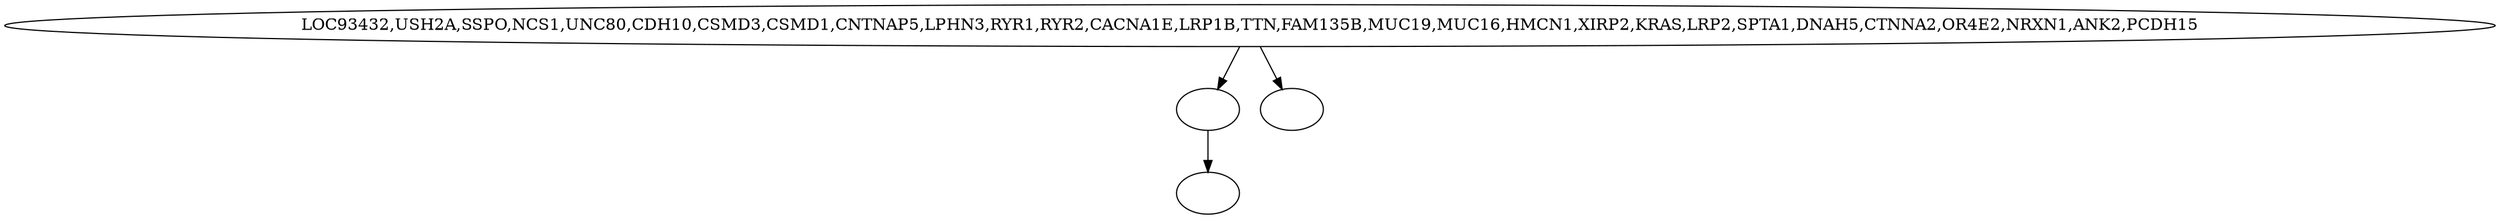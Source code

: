 digraph {
v4 [label=""]v3 [label=""]v1 [label="LOC93432,USH2A,SSPO,NCS1,UNC80,CDH10,CSMD3,CSMD1,CNTNAP5,LPHN3,RYR1,RYR2,CACNA1E,LRP1B,TTN,FAM135B,MUC19,MUC16,HMCN1,XIRP2,KRAS,LRP2,SPTA1,DNAH5,CTNNA2,OR4E2,NRXN1,ANK2,PCDH15"]v2 [label=""]	v4 -> v3;
	v1 -> v4;
	v1 -> v2;
}